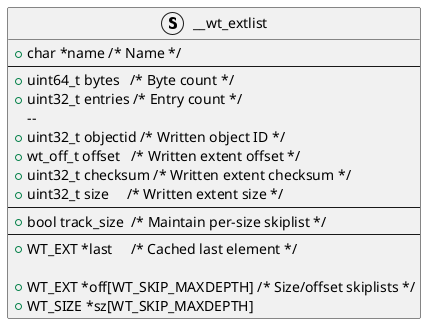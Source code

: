 @startuml WT_EXTLIST

struct "__wt_extlist" as WT_EXTLIST {
    + char *name /* Name */
    --
    + uint64_t bytes   /* Byte count */
    + uint32_t entries /* Entry count */
    -- 
    + uint32_t objectid /* Written object ID */
    + wt_off_t offset   /* Written extent offset */
    + uint32_t checksum /* Written extent checksum */
    + uint32_t size     /* Written extent size */
    --
    + bool track_size  /* Maintain per-size skiplist */
    --
    + WT_EXT *last     /* Cached last element */

    + WT_EXT *off[WT_SKIP_MAXDEPTH] /* Size/offset skiplists */
    + WT_SIZE *sz[WT_SKIP_MAXDEPTH]
}

@enduml